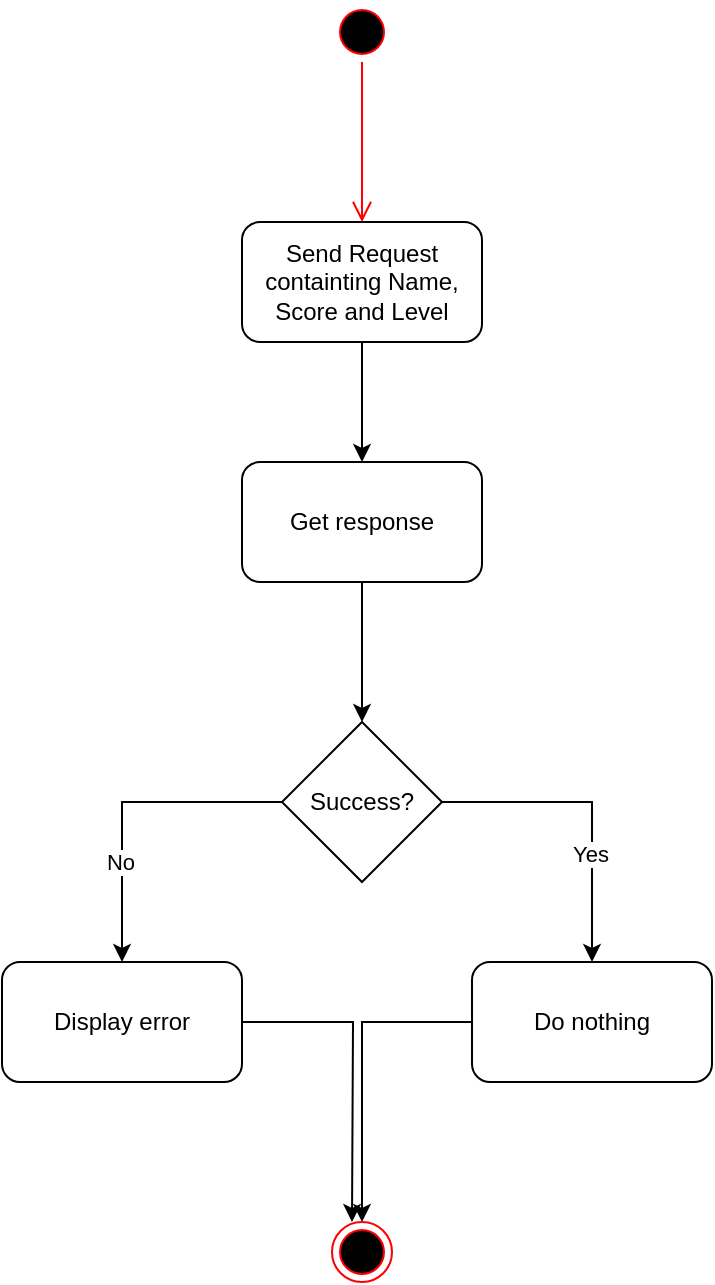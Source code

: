 <mxfile version="25.0.2">
  <diagram name="Page-1" id="bT8aykGGjejoZZVfWieE">
    <mxGraphModel dx="401" dy="904" grid="1" gridSize="10" guides="1" tooltips="1" connect="1" arrows="1" fold="1" page="1" pageScale="1" pageWidth="3300" pageHeight="4681" math="0" shadow="0">
      <root>
        <mxCell id="0" />
        <mxCell id="1" parent="0" />
        <mxCell id="H8nlevA2S83nUw9HrKC--1" value="" style="ellipse;html=1;shape=startState;fillColor=#000000;strokeColor=#ff0000;" vertex="1" parent="1">
          <mxGeometry x="215" y="240" width="30" height="30" as="geometry" />
        </mxCell>
        <mxCell id="H8nlevA2S83nUw9HrKC--2" value="" style="edgeStyle=orthogonalEdgeStyle;html=1;verticalAlign=bottom;endArrow=open;endSize=8;strokeColor=#ff0000;rounded=0;" edge="1" source="H8nlevA2S83nUw9HrKC--1" parent="1">
          <mxGeometry relative="1" as="geometry">
            <mxPoint x="230" y="350" as="targetPoint" />
          </mxGeometry>
        </mxCell>
        <mxCell id="H8nlevA2S83nUw9HrKC--13" style="edgeStyle=orthogonalEdgeStyle;rounded=0;orthogonalLoop=1;jettySize=auto;html=1;entryX=0.5;entryY=0;entryDx=0;entryDy=0;" edge="1" parent="1" source="H8nlevA2S83nUw9HrKC--3" target="H8nlevA2S83nUw9HrKC--12">
          <mxGeometry relative="1" as="geometry" />
        </mxCell>
        <mxCell id="H8nlevA2S83nUw9HrKC--3" value="Do nothing" style="rounded=1;whiteSpace=wrap;html=1;" vertex="1" parent="1">
          <mxGeometry x="285" y="720" width="120" height="60" as="geometry" />
        </mxCell>
        <mxCell id="H8nlevA2S83nUw9HrKC--10" style="edgeStyle=orthogonalEdgeStyle;rounded=0;orthogonalLoop=1;jettySize=auto;html=1;entryX=0.5;entryY=0;entryDx=0;entryDy=0;" edge="1" parent="1" source="H8nlevA2S83nUw9HrKC--4" target="H8nlevA2S83nUw9HrKC--9">
          <mxGeometry relative="1" as="geometry" />
        </mxCell>
        <mxCell id="H8nlevA2S83nUw9HrKC--15" value="No" style="edgeLabel;html=1;align=center;verticalAlign=middle;resizable=0;points=[];" vertex="1" connectable="0" parent="H8nlevA2S83nUw9HrKC--10">
          <mxGeometry x="0.371" y="-1" relative="1" as="geometry">
            <mxPoint as="offset" />
          </mxGeometry>
        </mxCell>
        <mxCell id="H8nlevA2S83nUw9HrKC--11" style="edgeStyle=orthogonalEdgeStyle;rounded=0;orthogonalLoop=1;jettySize=auto;html=1;entryX=0.5;entryY=0;entryDx=0;entryDy=0;" edge="1" parent="1" source="H8nlevA2S83nUw9HrKC--4" target="H8nlevA2S83nUw9HrKC--3">
          <mxGeometry relative="1" as="geometry" />
        </mxCell>
        <mxCell id="H8nlevA2S83nUw9HrKC--16" value="Yes" style="edgeLabel;html=1;align=center;verticalAlign=middle;resizable=0;points=[];" vertex="1" connectable="0" parent="H8nlevA2S83nUw9HrKC--11">
          <mxGeometry x="0.296" y="-1" relative="1" as="geometry">
            <mxPoint as="offset" />
          </mxGeometry>
        </mxCell>
        <mxCell id="H8nlevA2S83nUw9HrKC--4" value="Success?" style="rhombus;whiteSpace=wrap;html=1;" vertex="1" parent="1">
          <mxGeometry x="190" y="600" width="80" height="80" as="geometry" />
        </mxCell>
        <mxCell id="H8nlevA2S83nUw9HrKC--7" style="edgeStyle=orthogonalEdgeStyle;rounded=0;orthogonalLoop=1;jettySize=auto;html=1;entryX=0.5;entryY=0;entryDx=0;entryDy=0;" edge="1" parent="1" source="H8nlevA2S83nUw9HrKC--5" target="H8nlevA2S83nUw9HrKC--6">
          <mxGeometry relative="1" as="geometry" />
        </mxCell>
        <mxCell id="H8nlevA2S83nUw9HrKC--5" value="Send Request containting Name, Score and Level" style="rounded=1;whiteSpace=wrap;html=1;" vertex="1" parent="1">
          <mxGeometry x="170" y="350" width="120" height="60" as="geometry" />
        </mxCell>
        <mxCell id="H8nlevA2S83nUw9HrKC--8" style="edgeStyle=orthogonalEdgeStyle;rounded=0;orthogonalLoop=1;jettySize=auto;html=1;entryX=0.5;entryY=0;entryDx=0;entryDy=0;" edge="1" parent="1" source="H8nlevA2S83nUw9HrKC--6" target="H8nlevA2S83nUw9HrKC--4">
          <mxGeometry relative="1" as="geometry" />
        </mxCell>
        <mxCell id="H8nlevA2S83nUw9HrKC--6" value="Get response" style="rounded=1;whiteSpace=wrap;html=1;" vertex="1" parent="1">
          <mxGeometry x="170" y="470" width="120" height="60" as="geometry" />
        </mxCell>
        <mxCell id="H8nlevA2S83nUw9HrKC--14" style="edgeStyle=orthogonalEdgeStyle;rounded=0;orthogonalLoop=1;jettySize=auto;html=1;" edge="1" parent="1" source="H8nlevA2S83nUw9HrKC--9">
          <mxGeometry relative="1" as="geometry">
            <mxPoint x="225" y="850" as="targetPoint" />
          </mxGeometry>
        </mxCell>
        <mxCell id="H8nlevA2S83nUw9HrKC--9" value="Display error" style="rounded=1;whiteSpace=wrap;html=1;" vertex="1" parent="1">
          <mxGeometry x="50" y="720" width="120" height="60" as="geometry" />
        </mxCell>
        <mxCell id="H8nlevA2S83nUw9HrKC--12" value="" style="ellipse;html=1;shape=endState;fillColor=#000000;strokeColor=#ff0000;" vertex="1" parent="1">
          <mxGeometry x="215" y="850" width="30" height="30" as="geometry" />
        </mxCell>
      </root>
    </mxGraphModel>
  </diagram>
</mxfile>
